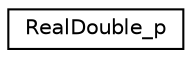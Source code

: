 digraph "Graphical Class Hierarchy"
{
 // INTERACTIVE_SVG=YES
  edge [fontname="Helvetica",fontsize="10",labelfontname="Helvetica",labelfontsize="10"];
  node [fontname="Helvetica",fontsize="10",shape=record];
  rankdir="LR";
  Node1 [label="RealDouble_p",height=0.2,width=0.4,color="black", fillcolor="white", style="filled",URL="$class_standard_interfaces__i_1_1_real_double__p.html"];
}
